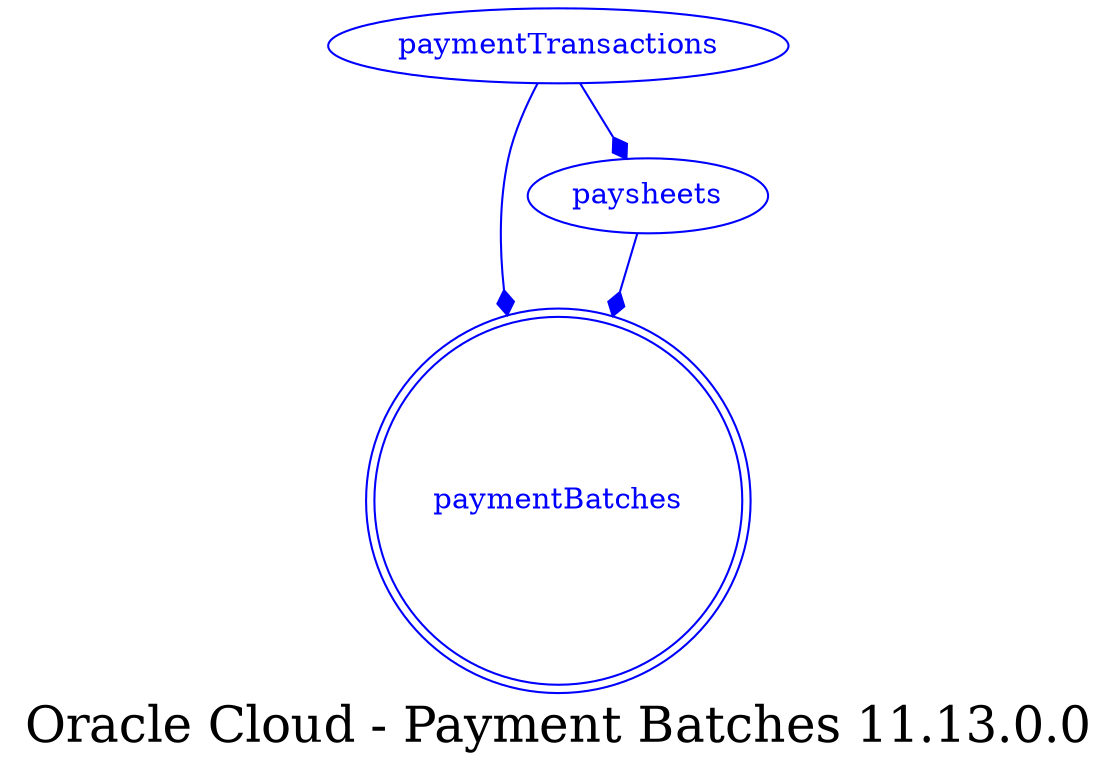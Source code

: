 digraph LexiconGraph {
graph[label="Oracle Cloud - Payment Batches 11.13.0.0", fontsize=24]
splines=true
"paymentBatches" [color=blue, fontcolor=blue, shape=doublecircle]
"paysheets" -> "paymentBatches" [color=blue, fontcolor=blue, arrowhead=diamond, arrowtail=none]
"paysheets" [color=blue, fontcolor=blue, shape=ellipse]
"paymentTransactions" -> "paysheets" [color=blue, fontcolor=blue, arrowhead=diamond, arrowtail=none]
"paymentTransactions" [color=blue, fontcolor=blue, shape=ellipse]
"paymentTransactions" -> "paymentBatches" [color=blue, fontcolor=blue, arrowhead=diamond, arrowtail=none]
}
